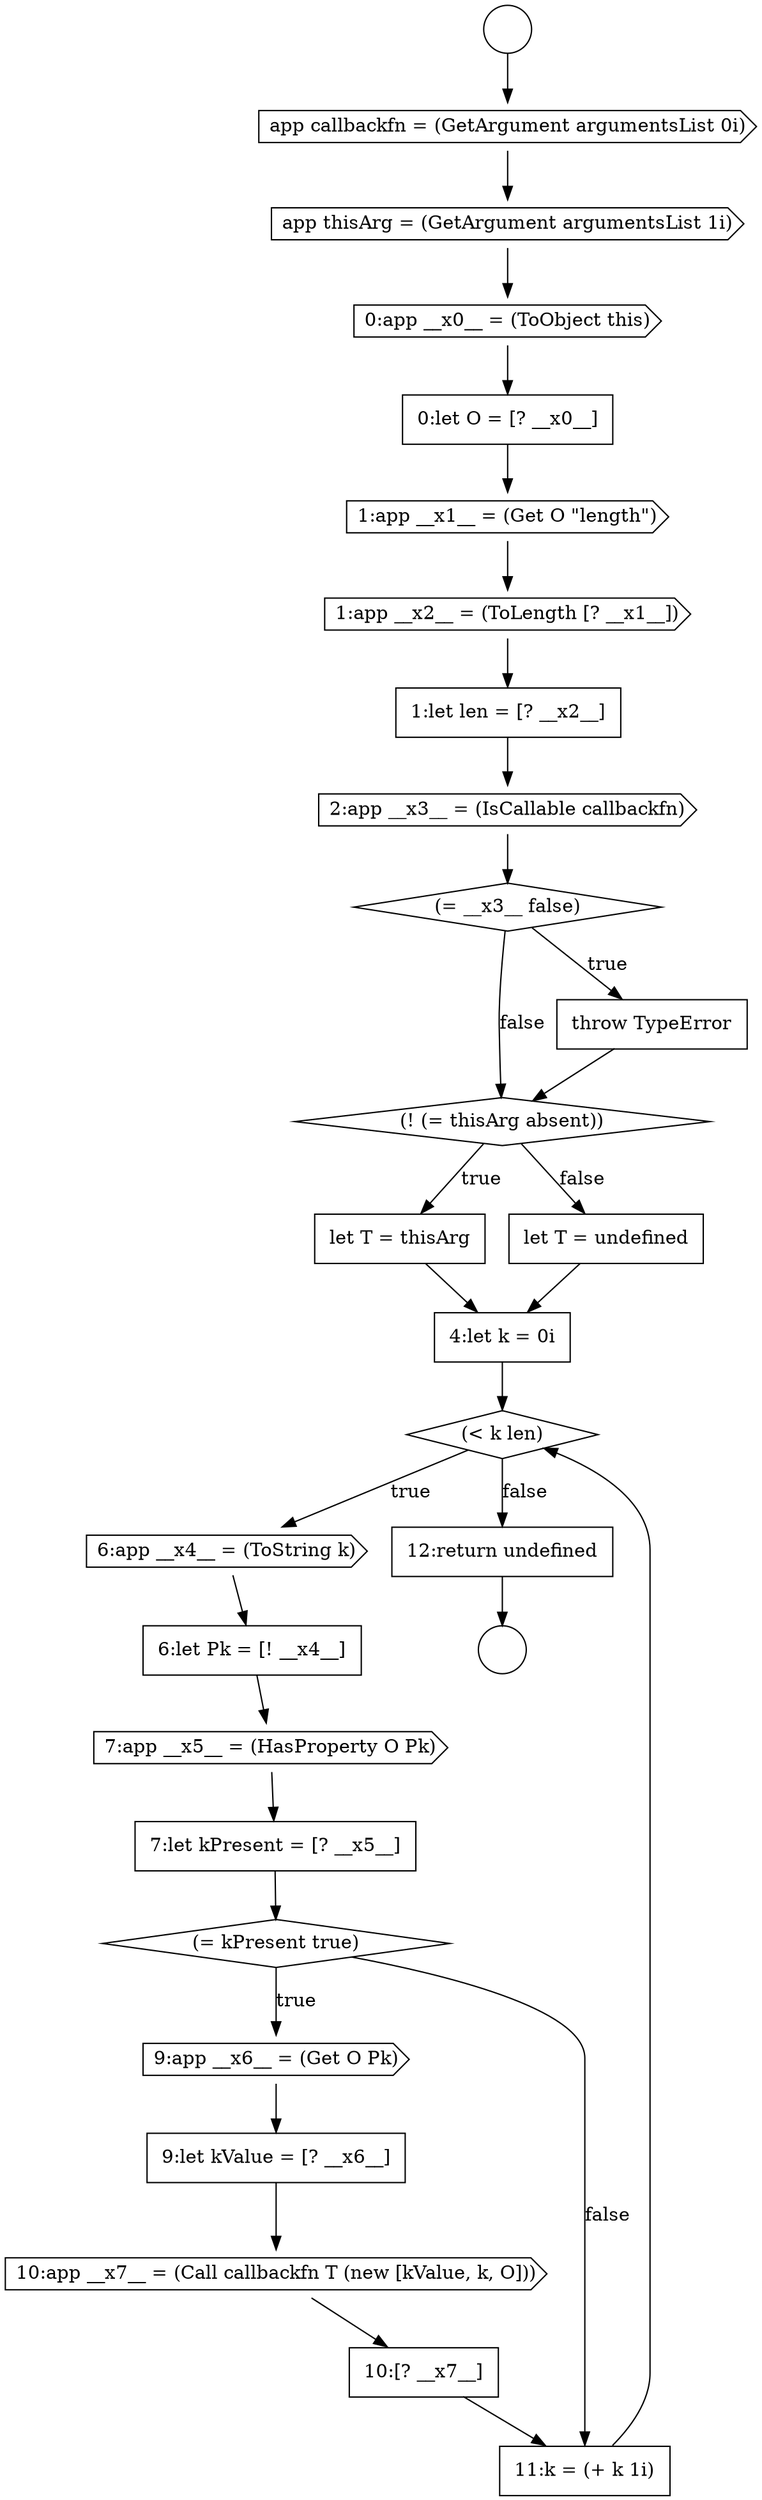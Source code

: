 digraph {
  node14057 [shape=none, margin=0, label=<<font color="black">
    <table border="0" cellborder="1" cellspacing="0" cellpadding="10">
      <tr><td align="left">let T = thisArg</td></tr>
    </table>
  </font>> color="black" fillcolor="white" style=filled]
  node14051 [shape=cds, label=<<font color="black">1:app __x2__ = (ToLength [? __x1__])</font>> color="black" fillcolor="white" style=filled]
  node14060 [shape=diamond, label=<<font color="black">(&lt; k len)</font>> color="black" fillcolor="white" style=filled]
  node14064 [shape=none, margin=0, label=<<font color="black">
    <table border="0" cellborder="1" cellspacing="0" cellpadding="10">
      <tr><td align="left">7:let kPresent = [? __x5__]</td></tr>
    </table>
  </font>> color="black" fillcolor="white" style=filled]
  node14052 [shape=none, margin=0, label=<<font color="black">
    <table border="0" cellborder="1" cellspacing="0" cellpadding="10">
      <tr><td align="left">1:let len = [? __x2__]</td></tr>
    </table>
  </font>> color="black" fillcolor="white" style=filled]
  node14067 [shape=none, margin=0, label=<<font color="black">
    <table border="0" cellborder="1" cellspacing="0" cellpadding="10">
      <tr><td align="left">9:let kValue = [? __x6__]</td></tr>
    </table>
  </font>> color="black" fillcolor="white" style=filled]
  node14045 [shape=circle label=" " color="black" fillcolor="white" style=filled]
  node14044 [shape=circle label=" " color="black" fillcolor="white" style=filled]
  node14059 [shape=none, margin=0, label=<<font color="black">
    <table border="0" cellborder="1" cellspacing="0" cellpadding="10">
      <tr><td align="left">4:let k = 0i</td></tr>
    </table>
  </font>> color="black" fillcolor="white" style=filled]
  node14063 [shape=cds, label=<<font color="black">7:app __x5__ = (HasProperty O Pk)</font>> color="black" fillcolor="white" style=filled]
  node14049 [shape=none, margin=0, label=<<font color="black">
    <table border="0" cellborder="1" cellspacing="0" cellpadding="10">
      <tr><td align="left">0:let O = [? __x0__]</td></tr>
    </table>
  </font>> color="black" fillcolor="white" style=filled]
  node14068 [shape=cds, label=<<font color="black">10:app __x7__ = (Call callbackfn T (new [kValue, k, O]))</font>> color="black" fillcolor="white" style=filled]
  node14058 [shape=none, margin=0, label=<<font color="black">
    <table border="0" cellborder="1" cellspacing="0" cellpadding="10">
      <tr><td align="left">let T = undefined</td></tr>
    </table>
  </font>> color="black" fillcolor="white" style=filled]
  node14069 [shape=none, margin=0, label=<<font color="black">
    <table border="0" cellborder="1" cellspacing="0" cellpadding="10">
      <tr><td align="left">10:[? __x7__]</td></tr>
    </table>
  </font>> color="black" fillcolor="white" style=filled]
  node14050 [shape=cds, label=<<font color="black">1:app __x1__ = (Get O &quot;length&quot;)</font>> color="black" fillcolor="white" style=filled]
  node14056 [shape=diamond, label=<<font color="black">(! (= thisArg absent))</font>> color="black" fillcolor="white" style=filled]
  node14061 [shape=cds, label=<<font color="black">6:app __x4__ = (ToString k)</font>> color="black" fillcolor="white" style=filled]
  node14066 [shape=cds, label=<<font color="black">9:app __x6__ = (Get O Pk)</font>> color="black" fillcolor="white" style=filled]
  node14071 [shape=none, margin=0, label=<<font color="black">
    <table border="0" cellborder="1" cellspacing="0" cellpadding="10">
      <tr><td align="left">12:return undefined</td></tr>
    </table>
  </font>> color="black" fillcolor="white" style=filled]
  node14046 [shape=cds, label=<<font color="black">app callbackfn = (GetArgument argumentsList 0i)</font>> color="black" fillcolor="white" style=filled]
  node14048 [shape=cds, label=<<font color="black">0:app __x0__ = (ToObject this)</font>> color="black" fillcolor="white" style=filled]
  node14053 [shape=cds, label=<<font color="black">2:app __x3__ = (IsCallable callbackfn)</font>> color="black" fillcolor="white" style=filled]
  node14054 [shape=diamond, label=<<font color="black">(= __x3__ false)</font>> color="black" fillcolor="white" style=filled]
  node14047 [shape=cds, label=<<font color="black">app thisArg = (GetArgument argumentsList 1i)</font>> color="black" fillcolor="white" style=filled]
  node14065 [shape=diamond, label=<<font color="black">(= kPresent true)</font>> color="black" fillcolor="white" style=filled]
  node14070 [shape=none, margin=0, label=<<font color="black">
    <table border="0" cellborder="1" cellspacing="0" cellpadding="10">
      <tr><td align="left">11:k = (+ k 1i)</td></tr>
    </table>
  </font>> color="black" fillcolor="white" style=filled]
  node14062 [shape=none, margin=0, label=<<font color="black">
    <table border="0" cellborder="1" cellspacing="0" cellpadding="10">
      <tr><td align="left">6:let Pk = [! __x4__]</td></tr>
    </table>
  </font>> color="black" fillcolor="white" style=filled]
  node14055 [shape=none, margin=0, label=<<font color="black">
    <table border="0" cellborder="1" cellspacing="0" cellpadding="10">
      <tr><td align="left">throw TypeError</td></tr>
    </table>
  </font>> color="black" fillcolor="white" style=filled]
  node14054 -> node14055 [label=<<font color="black">true</font>> color="black"]
  node14054 -> node14056 [label=<<font color="black">false</font>> color="black"]
  node14046 -> node14047 [ color="black"]
  node14047 -> node14048 [ color="black"]
  node14065 -> node14066 [label=<<font color="black">true</font>> color="black"]
  node14065 -> node14070 [label=<<font color="black">false</font>> color="black"]
  node14052 -> node14053 [ color="black"]
  node14048 -> node14049 [ color="black"]
  node14061 -> node14062 [ color="black"]
  node14060 -> node14061 [label=<<font color="black">true</font>> color="black"]
  node14060 -> node14071 [label=<<font color="black">false</font>> color="black"]
  node14057 -> node14059 [ color="black"]
  node14069 -> node14070 [ color="black"]
  node14067 -> node14068 [ color="black"]
  node14058 -> node14059 [ color="black"]
  node14049 -> node14050 [ color="black"]
  node14070 -> node14060 [ color="black"]
  node14063 -> node14064 [ color="black"]
  node14068 -> node14069 [ color="black"]
  node14066 -> node14067 [ color="black"]
  node14051 -> node14052 [ color="black"]
  node14056 -> node14057 [label=<<font color="black">true</font>> color="black"]
  node14056 -> node14058 [label=<<font color="black">false</font>> color="black"]
  node14053 -> node14054 [ color="black"]
  node14059 -> node14060 [ color="black"]
  node14044 -> node14046 [ color="black"]
  node14071 -> node14045 [ color="black"]
  node14055 -> node14056 [ color="black"]
  node14064 -> node14065 [ color="black"]
  node14050 -> node14051 [ color="black"]
  node14062 -> node14063 [ color="black"]
}
